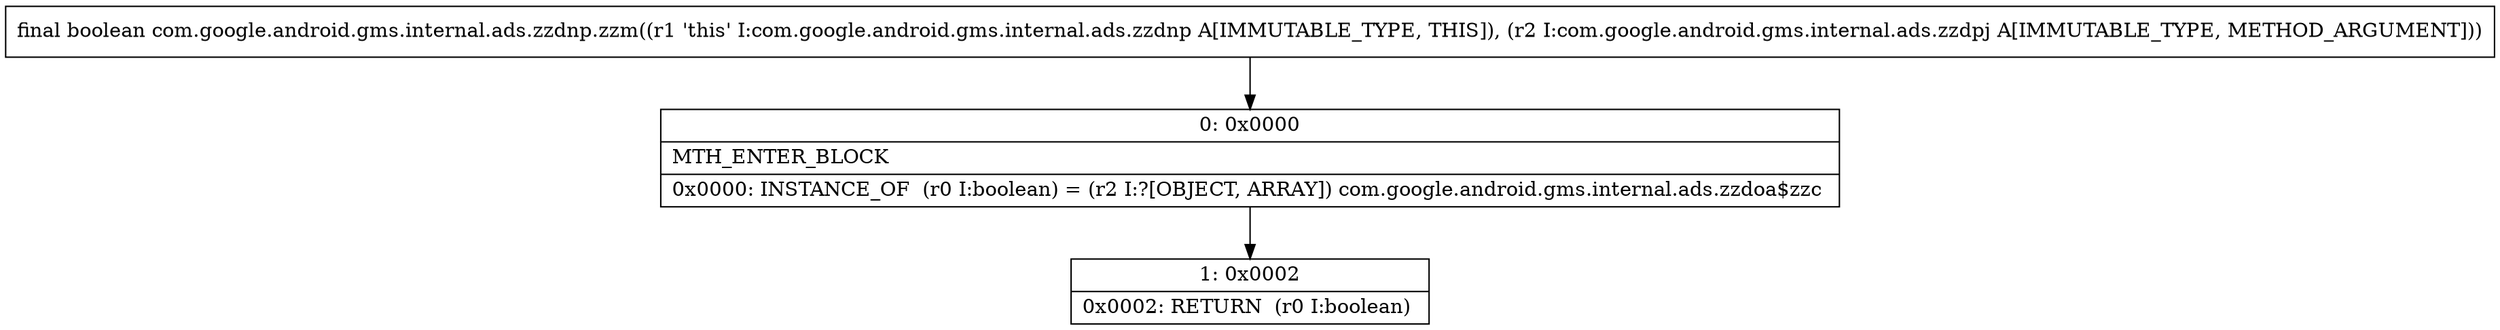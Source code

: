 digraph "CFG forcom.google.android.gms.internal.ads.zzdnp.zzm(Lcom\/google\/android\/gms\/internal\/ads\/zzdpj;)Z" {
Node_0 [shape=record,label="{0\:\ 0x0000|MTH_ENTER_BLOCK\l|0x0000: INSTANCE_OF  (r0 I:boolean) = (r2 I:?[OBJECT, ARRAY]) com.google.android.gms.internal.ads.zzdoa$zzc \l}"];
Node_1 [shape=record,label="{1\:\ 0x0002|0x0002: RETURN  (r0 I:boolean) \l}"];
MethodNode[shape=record,label="{final boolean com.google.android.gms.internal.ads.zzdnp.zzm((r1 'this' I:com.google.android.gms.internal.ads.zzdnp A[IMMUTABLE_TYPE, THIS]), (r2 I:com.google.android.gms.internal.ads.zzdpj A[IMMUTABLE_TYPE, METHOD_ARGUMENT])) }"];
MethodNode -> Node_0;
Node_0 -> Node_1;
}

